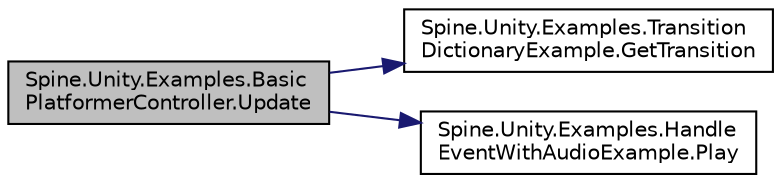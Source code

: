 digraph "Spine.Unity.Examples.BasicPlatformerController.Update"
{
 // LATEX_PDF_SIZE
  edge [fontname="Helvetica",fontsize="10",labelfontname="Helvetica",labelfontsize="10"];
  node [fontname="Helvetica",fontsize="10",shape=record];
  rankdir="LR";
  Node1 [label="Spine.Unity.Examples.Basic\lPlatformerController.Update",height=0.2,width=0.4,color="black", fillcolor="grey75", style="filled", fontcolor="black",tooltip=" "];
  Node1 -> Node2 [color="midnightblue",fontsize="10",style="solid"];
  Node2 [label="Spine.Unity.Examples.Transition\lDictionaryExample.GetTransition",height=0.2,width=0.4,color="black", fillcolor="white", style="filled",URL="$class_spine_1_1_unity_1_1_examples_1_1_transition_dictionary_example.html#aa248ac7b2a6bb9f86a1022e070a80dba",tooltip=" "];
  Node1 -> Node3 [color="midnightblue",fontsize="10",style="solid"];
  Node3 [label="Spine.Unity.Examples.Handle\lEventWithAudioExample.Play",height=0.2,width=0.4,color="black", fillcolor="white", style="filled",URL="$class_spine_1_1_unity_1_1_examples_1_1_handle_event_with_audio_example.html#abb63caaab92b3e4b9df926b1418507e6",tooltip=" "];
}
